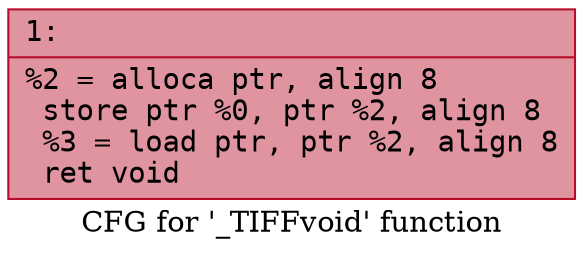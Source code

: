 digraph "CFG for '_TIFFvoid' function" {
	label="CFG for '_TIFFvoid' function";

	Node0x6000007da8f0 [shape=record,color="#b70d28ff", style=filled, fillcolor="#b70d2870" fontname="Courier",label="{1:\l|  %2 = alloca ptr, align 8\l  store ptr %0, ptr %2, align 8\l  %3 = load ptr, ptr %2, align 8\l  ret void\l}"];
}
